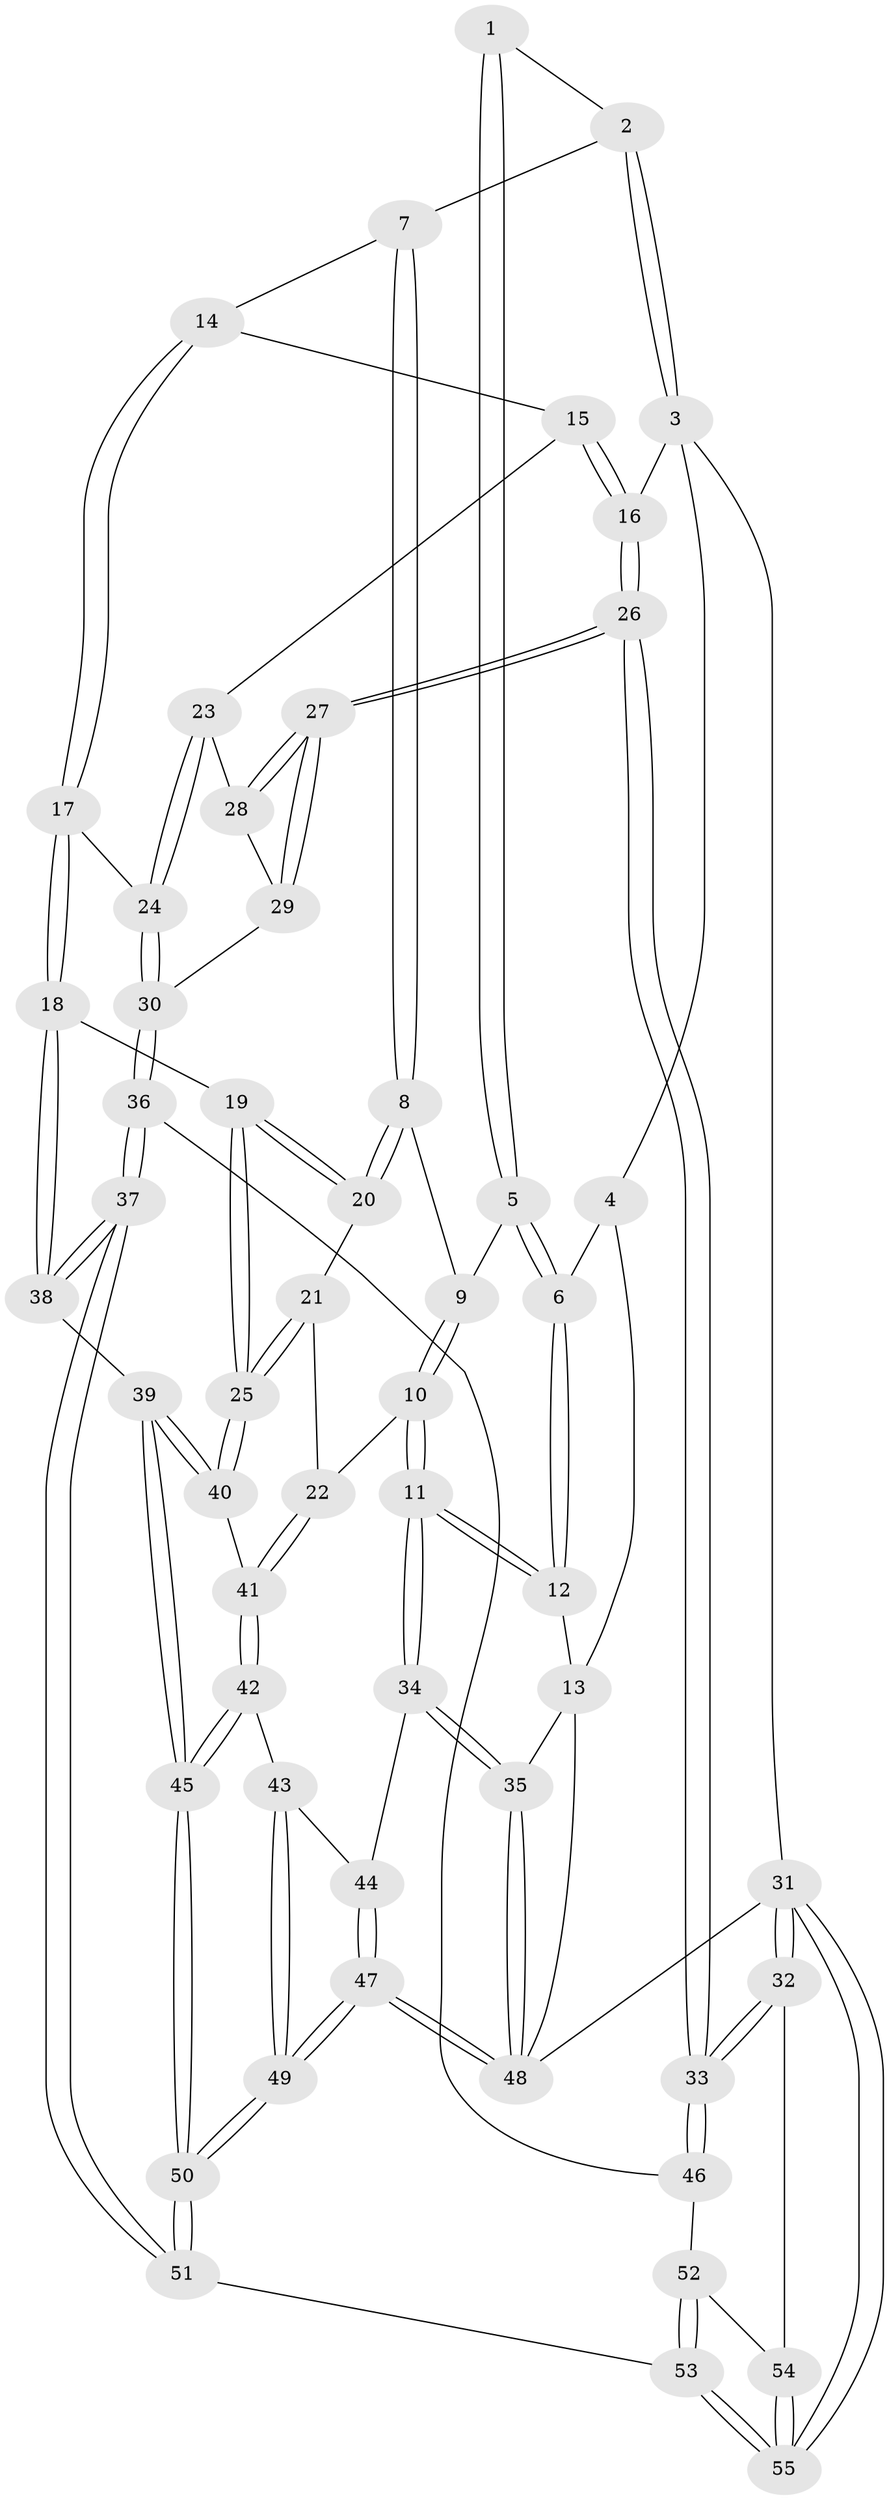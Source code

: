 // Generated by graph-tools (version 1.1) at 2025/01/03/09/25 05:01:39]
// undirected, 55 vertices, 134 edges
graph export_dot {
graph [start="1"]
  node [color=gray90,style=filled];
  1 [pos="+0.42687519389265044+0"];
  2 [pos="+0.6653008470463201+0"];
  3 [pos="+1+0"];
  4 [pos="+0.00910332455763537+0"];
  5 [pos="+0.42206146328306543+0.0122752635601897"];
  6 [pos="+0.12633523959136517+0.11513644750647234"];
  7 [pos="+0.6765812484342731+0.13304789982377832"];
  8 [pos="+0.5458676976784855+0.12803899452685044"];
  9 [pos="+0.43611498847370095+0.04924416771605165"];
  10 [pos="+0.2958453280871761+0.3408020205627593"];
  11 [pos="+0.18496045828762517+0.35623861785076744"];
  12 [pos="+0.12102147896284404+0.12718642993613752"];
  13 [pos="+0+0.14085246842416044"];
  14 [pos="+0.6903076884506496+0.13795236194145927"];
  15 [pos="+0.9125930753201482+0.09191399717204583"];
  16 [pos="+1+0"];
  17 [pos="+0.6957223653985553+0.3705433107572319"];
  18 [pos="+0.670495345742393+0.3782050029770012"];
  19 [pos="+0.6496960748184926+0.3744294817809119"];
  20 [pos="+0.5444117790067623+0.23537389249481835"];
  21 [pos="+0.5307447388898094+0.2502476673056174"];
  22 [pos="+0.31074368206729436+0.34861195217768937"];
  23 [pos="+0.8470558701852771+0.3159167128172761"];
  24 [pos="+0.7115617660314164+0.3740383060872791"];
  25 [pos="+0.47696533981322464+0.4222357047728168"];
  26 [pos="+1+0.4929814392066148"];
  27 [pos="+1+0.4622656457918827"];
  28 [pos="+0.8744099049442774+0.34309583277489175"];
  29 [pos="+0.8361253815085102+0.5107721802577757"];
  30 [pos="+0.8061678742083529+0.5245554130340081"];
  31 [pos="+1+1"];
  32 [pos="+1+0.677320965167047"];
  33 [pos="+1+0.658366051536399"];
  34 [pos="+0.11202775029770705+0.4278363841708464"];
  35 [pos="+0+0.44848343279295594"];
  36 [pos="+0.7693455308951872+0.653491001458545"];
  37 [pos="+0.6991626946749397+0.6721918199485184"];
  38 [pos="+0.6124198002808714+0.6271216288569162"];
  39 [pos="+0.5393541964358286+0.6233196355454698"];
  40 [pos="+0.44650729939217926+0.4385235883997117"];
  41 [pos="+0.41987257821867396+0.4299428621118694"];
  42 [pos="+0.32420566899834313+0.6173489578062122"];
  43 [pos="+0.2413831310326323+0.6211042458259143"];
  44 [pos="+0.16927263648835492+0.5597482591625281"];
  45 [pos="+0.45711110418588463+0.6943483398067481"];
  46 [pos="+0.851588284123251+0.6929305054373003"];
  47 [pos="+0+1"];
  48 [pos="+0+1"];
  49 [pos="+0.2550145539300501+1"];
  50 [pos="+0.3654923609573821+1"];
  51 [pos="+0.6259233370510553+1"];
  52 [pos="+0.8533034036587624+0.792282809720734"];
  53 [pos="+0.6841223844105184+1"];
  54 [pos="+0.9186287369106352+0.8590850844425628"];
  55 [pos="+0.8517163200501225+1"];
  1 -- 2;
  1 -- 5;
  1 -- 5;
  2 -- 3;
  2 -- 3;
  2 -- 7;
  3 -- 4;
  3 -- 16;
  3 -- 31;
  4 -- 6;
  4 -- 13;
  5 -- 6;
  5 -- 6;
  5 -- 9;
  6 -- 12;
  6 -- 12;
  7 -- 8;
  7 -- 8;
  7 -- 14;
  8 -- 9;
  8 -- 20;
  8 -- 20;
  9 -- 10;
  9 -- 10;
  10 -- 11;
  10 -- 11;
  10 -- 22;
  11 -- 12;
  11 -- 12;
  11 -- 34;
  11 -- 34;
  12 -- 13;
  13 -- 35;
  13 -- 48;
  14 -- 15;
  14 -- 17;
  14 -- 17;
  15 -- 16;
  15 -- 16;
  15 -- 23;
  16 -- 26;
  16 -- 26;
  17 -- 18;
  17 -- 18;
  17 -- 24;
  18 -- 19;
  18 -- 38;
  18 -- 38;
  19 -- 20;
  19 -- 20;
  19 -- 25;
  19 -- 25;
  20 -- 21;
  21 -- 22;
  21 -- 25;
  21 -- 25;
  22 -- 41;
  22 -- 41;
  23 -- 24;
  23 -- 24;
  23 -- 28;
  24 -- 30;
  24 -- 30;
  25 -- 40;
  25 -- 40;
  26 -- 27;
  26 -- 27;
  26 -- 33;
  26 -- 33;
  27 -- 28;
  27 -- 28;
  27 -- 29;
  27 -- 29;
  28 -- 29;
  29 -- 30;
  30 -- 36;
  30 -- 36;
  31 -- 32;
  31 -- 32;
  31 -- 55;
  31 -- 55;
  31 -- 48;
  32 -- 33;
  32 -- 33;
  32 -- 54;
  33 -- 46;
  33 -- 46;
  34 -- 35;
  34 -- 35;
  34 -- 44;
  35 -- 48;
  35 -- 48;
  36 -- 37;
  36 -- 37;
  36 -- 46;
  37 -- 38;
  37 -- 38;
  37 -- 51;
  37 -- 51;
  38 -- 39;
  39 -- 40;
  39 -- 40;
  39 -- 45;
  39 -- 45;
  40 -- 41;
  41 -- 42;
  41 -- 42;
  42 -- 43;
  42 -- 45;
  42 -- 45;
  43 -- 44;
  43 -- 49;
  43 -- 49;
  44 -- 47;
  44 -- 47;
  45 -- 50;
  45 -- 50;
  46 -- 52;
  47 -- 48;
  47 -- 48;
  47 -- 49;
  47 -- 49;
  49 -- 50;
  49 -- 50;
  50 -- 51;
  50 -- 51;
  51 -- 53;
  52 -- 53;
  52 -- 53;
  52 -- 54;
  53 -- 55;
  53 -- 55;
  54 -- 55;
  54 -- 55;
}
